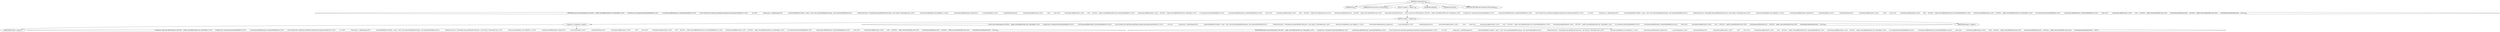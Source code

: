 digraph "wrapListener" {  
"2249" [label = <(METHOD,wrapListener)<SUB>960</SUB>> ]
"2250" [label = <(PARAM,this)<SUB>960</SUB>> ]
"2251" [label = <(PARAM,final TestListener testListener)<SUB>960</SUB>> ]
"2252" [label = <(BLOCK,&lt;empty&gt;,&lt;empty&gt;)<SUB>960</SUB>> ]
"2253" [label = <(RETURN,return new TestListener() {\012\012    public void addError(Test test, Throwable t) {\012        if (junit4 &amp;&amp; t instanceof AssertionFailedError) {\012            testListener.addFailure(test, (AssertionFailedError) t);\012        } else if (junit4 &amp;&amp; t.getClass().getName().equals(&quot;java.lang.AssertionError&quot;)) {\012            try {\012                String msg = t.getMessage();\012                AssertionFailedError failure = msg != null ? new AssertionFailedError(msg) : new AssertionFailedError();\012                Method initCause = Throwable.class.getMethod(&quot;initCause&quot;, new Class[] { Throwable.class });\012                initCause.invoke(failure, new Object[] { t });\012                testListener.addFailure(test, failure);\012            } catch (Exception e) {\012                e.printStackTrace();\012                testListener.addError(test, t);\012            }\012        } else {\012            testListener.addError(test, t);\012        }\012    }\012\012    public void addFailure(Test test, AssertionFailedError t) {\012        testListener.addFailure(test, t);\012    }\012\012    public void addFailure(Test test, Throwable t) {\012        if (t instanceof AssertionFailedError) {\012            testListener.addFailure(test, (AssertionFailedError) t);\012        } else {\012            testListener.addError(test, t);\012        }\012    }\012\012    public void endTest(Test test) {\012        testListener.endTest(test);\012    }\012\012    public void startTest(Test test) {\012        testListener.startTest(test);\012    }\012};,return new TestListener() {\012\012    public void addError(Test test, Throwable t) {\012        if (junit4 &amp;&amp; t instanceof AssertionFailedError) {\012            testListener.addFailure(test, (AssertionFailedError) t);\012        } else if (junit4 &amp;&amp; t.getClass().getName().equals(&quot;java.lang.AssertionError&quot;)) {\012            try {\012                String msg = t.getMessage();\012                AssertionFailedError failure = msg != null ? new AssertionFailedError(msg) : new AssertionFailedError();\012                Method initCause = Throwable.class.getMethod(&quot;initCause&quot;, new Class[] { Throwable.class });\012                initCause.invoke(failure, new Object[] { t });\012                testListener.addFailure(test, failure);\012            } catch (Exception e) {\012                e.printStackTrace();\012                testListener.addError(test, t);\012            }\012        } else {\012            testListener.addError(test, t);\012        }\012    }\012\012    public void addFailure(Test test, AssertionFailedError t) {\012        testListener.addFailure(test, t);\012    }\012\012    public void addFailure(Test test, Throwable t) {\012        if (t instanceof AssertionFailedError) {\012            testListener.addFailure(test, (AssertionFailedError) t);\012        } else {\012            testListener.addError(test, t);\012        }\012    }\012\012    public void endTest(Test test) {\012        testListener.endTest(test);\012    }\012\012    public void startTest(Test test) {\012        testListener.startTest(test);\012    }\012};)<SUB>961</SUB>> ]
"2254" [label = <(BLOCK,&lt;empty&gt;,&lt;empty&gt;)<SUB>961</SUB>> ]
"2255" [label = <(&lt;operator&gt;.assignment,&lt;empty&gt;)> ]
"2256" [label = <(IDENTIFIER,$obj37,&lt;empty&gt;)> ]
"2257" [label = <(&lt;operator&gt;.alloc,new TestListener() {\012\012    public void addError(Test test, Throwable t) {\012        if (junit4 &amp;&amp; t instanceof AssertionFailedError) {\012            testListener.addFailure(test, (AssertionFailedError) t);\012        } else if (junit4 &amp;&amp; t.getClass().getName().equals(&quot;java.lang.AssertionError&quot;)) {\012            try {\012                String msg = t.getMessage();\012                AssertionFailedError failure = msg != null ? new AssertionFailedError(msg) : new AssertionFailedError();\012                Method initCause = Throwable.class.getMethod(&quot;initCause&quot;, new Class[] { Throwable.class });\012                initCause.invoke(failure, new Object[] { t });\012                testListener.addFailure(test, failure);\012            } catch (Exception e) {\012                e.printStackTrace();\012                testListener.addError(test, t);\012            }\012        } else {\012            testListener.addError(test, t);\012        }\012    }\012\012    public void addFailure(Test test, AssertionFailedError t) {\012        testListener.addFailure(test, t);\012    }\012\012    public void addFailure(Test test, Throwable t) {\012        if (t instanceof AssertionFailedError) {\012            testListener.addFailure(test, (AssertionFailedError) t);\012        } else {\012            testListener.addError(test, t);\012        }\012    }\012\012    public void endTest(Test test) {\012        testListener.endTest(test);\012    }\012\012    public void startTest(Test test) {\012        testListener.startTest(test);\012    }\012})<SUB>961</SUB>> ]
"2258" [label = <(&lt;init&gt;,new TestListener() {\012\012    public void addError(Test test, Throwable t) {\012        if (junit4 &amp;&amp; t instanceof AssertionFailedError) {\012            testListener.addFailure(test, (AssertionFailedError) t);\012        } else if (junit4 &amp;&amp; t.getClass().getName().equals(&quot;java.lang.AssertionError&quot;)) {\012            try {\012                String msg = t.getMessage();\012                AssertionFailedError failure = msg != null ? new AssertionFailedError(msg) : new AssertionFailedError();\012                Method initCause = Throwable.class.getMethod(&quot;initCause&quot;, new Class[] { Throwable.class });\012                initCause.invoke(failure, new Object[] { t });\012                testListener.addFailure(test, failure);\012            } catch (Exception e) {\012                e.printStackTrace();\012                testListener.addError(test, t);\012            }\012        } else {\012            testListener.addError(test, t);\012        }\012    }\012\012    public void addFailure(Test test, AssertionFailedError t) {\012        testListener.addFailure(test, t);\012    }\012\012    public void addFailure(Test test, Throwable t) {\012        if (t instanceof AssertionFailedError) {\012            testListener.addFailure(test, (AssertionFailedError) t);\012        } else {\012            testListener.addError(test, t);\012        }\012    }\012\012    public void endTest(Test test) {\012        testListener.endTest(test);\012    }\012\012    public void startTest(Test test) {\012        testListener.startTest(test);\012    }\012})<SUB>961</SUB>> ]
"2259" [label = <(IDENTIFIER,$obj37,new TestListener() {\012\012    public void addError(Test test, Throwable t) {\012        if (junit4 &amp;&amp; t instanceof AssertionFailedError) {\012            testListener.addFailure(test, (AssertionFailedError) t);\012        } else if (junit4 &amp;&amp; t.getClass().getName().equals(&quot;java.lang.AssertionError&quot;)) {\012            try {\012                String msg = t.getMessage();\012                AssertionFailedError failure = msg != null ? new AssertionFailedError(msg) : new AssertionFailedError();\012                Method initCause = Throwable.class.getMethod(&quot;initCause&quot;, new Class[] { Throwable.class });\012                initCause.invoke(failure, new Object[] { t });\012                testListener.addFailure(test, failure);\012            } catch (Exception e) {\012                e.printStackTrace();\012                testListener.addError(test, t);\012            }\012        } else {\012            testListener.addError(test, t);\012        }\012    }\012\012    public void addFailure(Test test, AssertionFailedError t) {\012        testListener.addFailure(test, t);\012    }\012\012    public void addFailure(Test test, Throwable t) {\012        if (t instanceof AssertionFailedError) {\012            testListener.addFailure(test, (AssertionFailedError) t);\012        } else {\012            testListener.addError(test, t);\012        }\012    }\012\012    public void endTest(Test test) {\012        testListener.endTest(test);\012    }\012\012    public void startTest(Test test) {\012        testListener.startTest(test);\012    }\012})> ]
"2260" [label = <(IDENTIFIER,$obj37,&lt;empty&gt;)> ]
"2261" [label = <(MODIFIER,PRIVATE)> ]
"2262" [label = <(MODIFIER,VIRTUAL)> ]
"2263" [label = <(METHOD_RETURN,junit.framework.TestListener)<SUB>960</SUB>> ]
  "2249" -> "2250" 
  "2249" -> "2251" 
  "2249" -> "2252" 
  "2249" -> "2261" 
  "2249" -> "2262" 
  "2249" -> "2263" 
  "2252" -> "2253" 
  "2253" -> "2254" 
  "2254" -> "2255" 
  "2254" -> "2258" 
  "2254" -> "2260" 
  "2255" -> "2256" 
  "2255" -> "2257" 
  "2258" -> "2259" 
}
